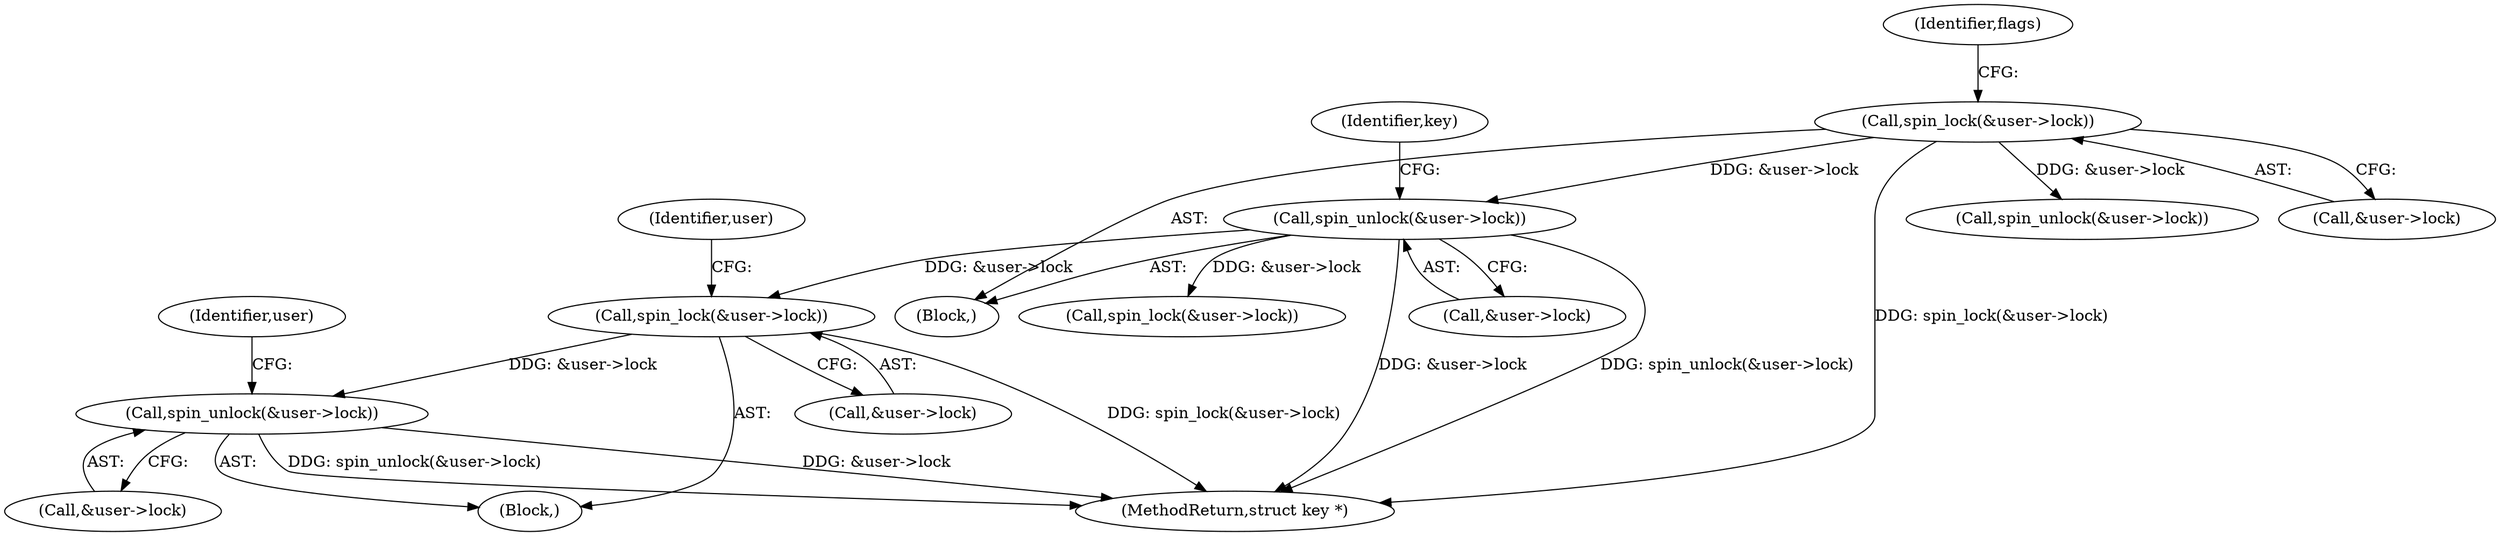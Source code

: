 digraph "0_linux_237bbd29f7a049d310d907f4b2716a7feef9abf3@pointer" {
"1000440" [label="(Call,spin_unlock(&user->lock))"];
"1000426" [label="(Call,spin_lock(&user->lock))"];
"1000247" [label="(Call,spin_unlock(&user->lock))"];
"1000200" [label="(Call,spin_lock(&user->lock))"];
"1000200" [label="(Call,spin_lock(&user->lock))"];
"1000425" [label="(Block,)"];
"1000463" [label="(Call,spin_lock(&user->lock))"];
"1000440" [label="(Call,spin_unlock(&user->lock))"];
"1000247" [label="(Call,spin_unlock(&user->lock))"];
"1000505" [label="(MethodReturn,struct key *)"];
"1000426" [label="(Call,spin_lock(&user->lock))"];
"1000427" [label="(Call,&user->lock)"];
"1000446" [label="(Identifier,user)"];
"1000433" [label="(Identifier,user)"];
"1000253" [label="(Identifier,key)"];
"1000492" [label="(Call,spin_unlock(&user->lock))"];
"1000441" [label="(Call,&user->lock)"];
"1000181" [label="(Block,)"];
"1000201" [label="(Call,&user->lock)"];
"1000208" [label="(Identifier,flags)"];
"1000248" [label="(Call,&user->lock)"];
"1000440" -> "1000425"  [label="AST: "];
"1000440" -> "1000441"  [label="CFG: "];
"1000441" -> "1000440"  [label="AST: "];
"1000446" -> "1000440"  [label="CFG: "];
"1000440" -> "1000505"  [label="DDG: spin_unlock(&user->lock)"];
"1000440" -> "1000505"  [label="DDG: &user->lock"];
"1000426" -> "1000440"  [label="DDG: &user->lock"];
"1000426" -> "1000425"  [label="AST: "];
"1000426" -> "1000427"  [label="CFG: "];
"1000427" -> "1000426"  [label="AST: "];
"1000433" -> "1000426"  [label="CFG: "];
"1000426" -> "1000505"  [label="DDG: spin_lock(&user->lock)"];
"1000247" -> "1000426"  [label="DDG: &user->lock"];
"1000247" -> "1000181"  [label="AST: "];
"1000247" -> "1000248"  [label="CFG: "];
"1000248" -> "1000247"  [label="AST: "];
"1000253" -> "1000247"  [label="CFG: "];
"1000247" -> "1000505"  [label="DDG: &user->lock"];
"1000247" -> "1000505"  [label="DDG: spin_unlock(&user->lock)"];
"1000200" -> "1000247"  [label="DDG: &user->lock"];
"1000247" -> "1000463"  [label="DDG: &user->lock"];
"1000200" -> "1000181"  [label="AST: "];
"1000200" -> "1000201"  [label="CFG: "];
"1000201" -> "1000200"  [label="AST: "];
"1000208" -> "1000200"  [label="CFG: "];
"1000200" -> "1000505"  [label="DDG: spin_lock(&user->lock)"];
"1000200" -> "1000492"  [label="DDG: &user->lock"];
}
